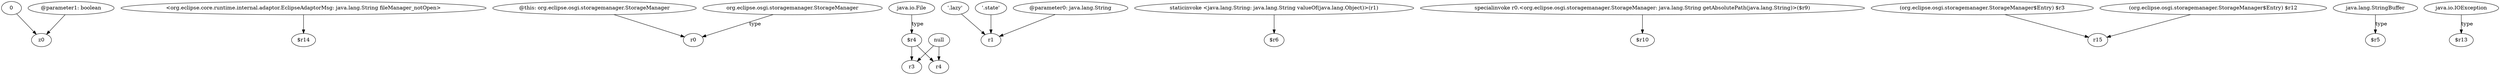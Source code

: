 digraph g {
0[label="0"]
1[label="z0"]
0->1[label=""]
2[label="@parameter1: boolean"]
2->1[label=""]
3[label="<org.eclipse.core.runtime.internal.adaptor.EclipseAdaptorMsg: java.lang.String fileManager_notOpen>"]
4[label="$r14"]
3->4[label=""]
5[label="@this: org.eclipse.osgi.storagemanager.StorageManager"]
6[label="r0"]
5->6[label=""]
7[label="$r4"]
8[label="r3"]
7->8[label=""]
9[label="'.lazy'"]
10[label="r1"]
9->10[label=""]
11[label="staticinvoke <java.lang.String: java.lang.String valueOf(java.lang.Object)>(r1)"]
12[label="$r6"]
11->12[label=""]
13[label="null"]
14[label="r4"]
13->14[label=""]
15[label="specialinvoke r0.<org.eclipse.osgi.storagemanager.StorageManager: java.lang.String getAbsolutePath(java.lang.String)>($r9)"]
16[label="$r10"]
15->16[label=""]
17[label="(org.eclipse.osgi.storagemanager.StorageManager$Entry) $r3"]
18[label="r15"]
17->18[label=""]
19[label="java.io.File"]
19->7[label="type"]
20[label="java.lang.StringBuffer"]
21[label="$r5"]
20->21[label="type"]
22[label="java.io.IOException"]
23[label="$r13"]
22->23[label="type"]
24[label="'.state'"]
24->10[label=""]
25[label="org.eclipse.osgi.storagemanager.StorageManager"]
25->6[label="type"]
7->14[label=""]
26[label="(org.eclipse.osgi.storagemanager.StorageManager$Entry) $r12"]
26->18[label=""]
27[label="@parameter0: java.lang.String"]
27->10[label=""]
13->8[label=""]
}